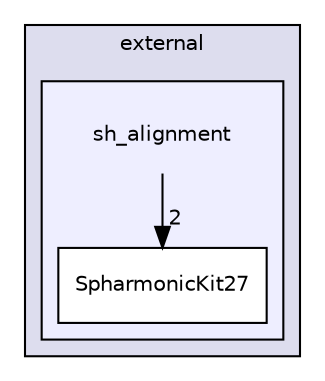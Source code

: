 digraph "xmipp/external/sh_alignment" {
  compound=true
  node [ fontsize="10", fontname="Helvetica"];
  edge [ labelfontsize="10", labelfontname="Helvetica"];
  subgraph clusterdir_bb543fed828418348393767a8630fc17 {
    graph [ bgcolor="#ddddee", pencolor="black", label="external" fontname="Helvetica", fontsize="10", URL="dir_bb543fed828418348393767a8630fc17.html"]
  subgraph clusterdir_f063d5c858f4db5d7a124f128d833886 {
    graph [ bgcolor="#eeeeff", pencolor="black", label="" URL="dir_f063d5c858f4db5d7a124f128d833886.html"];
    dir_f063d5c858f4db5d7a124f128d833886 [shape=plaintext label="sh_alignment"];
    dir_3a6eac14f7261ec5c621e8166c91ca37 [shape=box label="SpharmonicKit27" color="black" fillcolor="white" style="filled" URL="dir_3a6eac14f7261ec5c621e8166c91ca37.html"];
  }
  }
  dir_f063d5c858f4db5d7a124f128d833886->dir_3a6eac14f7261ec5c621e8166c91ca37 [headlabel="2", labeldistance=1.5 headhref="dir_000272_000274.html"];
}
